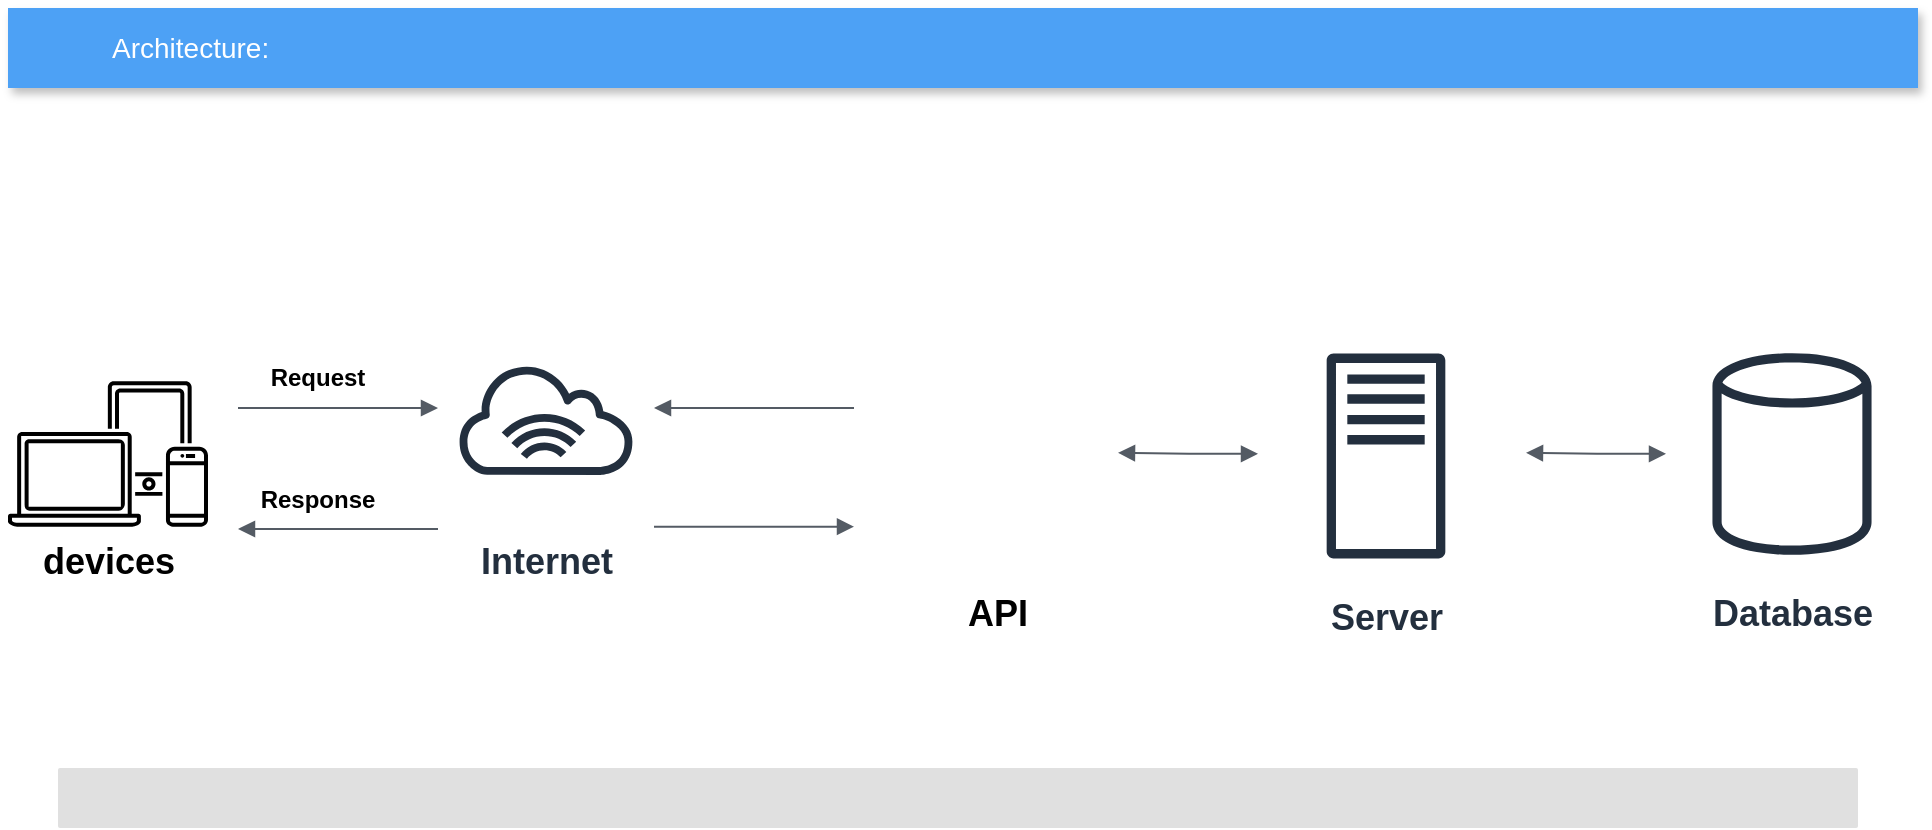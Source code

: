 <mxfile version="24.4.9" type="github">
  <diagram id="f106602c-feb2-e66a-4537-3a34d633f6aa" name="Page-1">
    <mxGraphModel dx="1687" dy="878" grid="1" gridSize="10" guides="1" tooltips="1" connect="0" arrows="0" fold="1" page="1" pageScale="1" pageWidth="1169" pageHeight="827" background="none" math="0" shadow="0">
      <root>
        <mxCell id="0" />
        <mxCell id="1" parent="0" />
        <mxCell id="2" value="Architecture:" style="fillColor=#4DA1F5;strokeColor=none;shadow=1;gradientColor=none;fontSize=14;align=left;spacingLeft=50;fontColor=#ffffff;html=1;" parent="1" vertex="1">
          <mxGeometry x="85" y="40" width="955" height="40" as="geometry" />
        </mxCell>
        <mxCell id="16" value="" style="rounded=1;absoluteArcSize=1;arcSize=2;html=1;strokeColor=none;gradientColor=none;shadow=0;dashed=0;strokeColor=none;fontSize=12;fontColor=#9E9E9E;align=left;verticalAlign=top;spacing=10;spacingTop=-4;fillColor=#E0E0E0;" parent="1" vertex="1">
          <mxGeometry x="110" y="420" width="900" height="30" as="geometry" />
        </mxCell>
        <mxCell id="06Qx79EfHbBE99kXD6pS-26" value="" style="edgeStyle=orthogonalEdgeStyle;html=1;endArrow=block;elbow=vertical;startArrow=block;startFill=1;endFill=1;strokeColor=#545B64;rounded=0;" edge="1" parent="1">
          <mxGeometry width="100" relative="1" as="geometry">
            <mxPoint x="640" y="262.41" as="sourcePoint" />
            <mxPoint x="710" y="262.91" as="targetPoint" />
          </mxGeometry>
        </mxCell>
        <mxCell id="06Qx79EfHbBE99kXD6pS-27" value="" style="edgeStyle=orthogonalEdgeStyle;html=1;endArrow=block;elbow=vertical;startArrow=none;endFill=1;strokeColor=#545B64;rounded=0;" edge="1" parent="1">
          <mxGeometry width="100" relative="1" as="geometry">
            <mxPoint x="200" y="240" as="sourcePoint" />
            <mxPoint x="300" y="240" as="targetPoint" />
          </mxGeometry>
        </mxCell>
        <mxCell id="06Qx79EfHbBE99kXD6pS-28" value="" style="edgeStyle=orthogonalEdgeStyle;html=1;endArrow=none;elbow=vertical;startArrow=block;startFill=1;strokeColor=#545B64;rounded=0;" edge="1" parent="1">
          <mxGeometry width="100" relative="1" as="geometry">
            <mxPoint x="200" y="300.5" as="sourcePoint" />
            <mxPoint x="300" y="300.5" as="targetPoint" />
          </mxGeometry>
        </mxCell>
        <mxCell id="06Qx79EfHbBE99kXD6pS-30" value="&lt;font style=&quot;font-size: 18px;&quot;&gt;&lt;b&gt;Database&lt;/b&gt;&lt;/font&gt;&lt;div style=&quot;font-size: 18px;&quot;&gt;&lt;br&gt;&lt;/div&gt;" style="sketch=0;outlineConnect=0;fontColor=#232F3E;gradientColor=none;strokeColor=#232F3E;fillColor=#ffffff;dashed=0;verticalLabelPosition=bottom;verticalAlign=top;align=center;html=1;fontSize=12;fontStyle=0;aspect=fixed;shape=mxgraph.aws4.resourceIcon;resIcon=mxgraph.aws4.generic_database;" vertex="1" parent="1">
          <mxGeometry x="914" y="200" width="126" height="126" as="geometry" />
        </mxCell>
        <mxCell id="06Qx79EfHbBE99kXD6pS-32" value="&lt;b style=&quot;font-size: 18px;&quot;&gt;&lt;font style=&quot;font-size: 18px;&quot;&gt;Server&lt;/font&gt;&lt;/b&gt;&lt;div style=&quot;font-size: 18px;&quot;&gt;&lt;br&gt;&lt;/div&gt;" style="sketch=0;outlineConnect=0;fontColor=#232F3E;gradientColor=none;strokeColor=#232F3E;fillColor=#ffffff;dashed=0;verticalLabelPosition=bottom;verticalAlign=top;align=center;html=1;fontSize=12;fontStyle=0;aspect=fixed;shape=mxgraph.aws4.resourceIcon;resIcon=mxgraph.aws4.traditional_server;" vertex="1" parent="1">
          <mxGeometry x="710" y="200" width="128" height="128" as="geometry" />
        </mxCell>
        <mxCell id="06Qx79EfHbBE99kXD6pS-33" value="&lt;font style=&quot;font-size: 18px;&quot;&gt;&lt;b&gt;Internet&lt;/b&gt;&lt;/font&gt;" style="sketch=0;outlineConnect=0;fontColor=#232F3E;gradientColor=none;strokeColor=#232F3E;fillColor=#ffffff;dashed=0;verticalLabelPosition=bottom;verticalAlign=top;align=center;html=1;fontSize=12;fontStyle=0;aspect=fixed;shape=mxgraph.aws4.resourceIcon;resIcon=mxgraph.aws4.internet_alt1;" vertex="1" parent="1">
          <mxGeometry x="300" y="191.5" width="108" height="108" as="geometry" />
        </mxCell>
        <mxCell id="06Qx79EfHbBE99kXD6pS-34" value="&lt;font color=&quot;#000000&quot; style=&quot;font-size: 18px;&quot;&gt;&lt;b&gt;devices&lt;/b&gt;&lt;/font&gt;" style="sketch=0;outlineConnect=0;gradientColor=none;fontColor=#545B64;strokeColor=none;fillColor=#000000;dashed=0;verticalLabelPosition=bottom;verticalAlign=top;align=center;html=1;fontSize=12;fontStyle=0;aspect=fixed;shape=mxgraph.aws4.illustration_devices;pointerEvents=1" vertex="1" parent="1">
          <mxGeometry x="85" y="226.5" width="100" height="73" as="geometry" />
        </mxCell>
        <mxCell id="06Qx79EfHbBE99kXD6pS-38" value="&lt;b&gt;Request&lt;/b&gt;" style="text;html=1;align=center;verticalAlign=middle;whiteSpace=wrap;rounded=0;" vertex="1" parent="1">
          <mxGeometry x="210" y="210" width="60" height="30" as="geometry" />
        </mxCell>
        <mxCell id="06Qx79EfHbBE99kXD6pS-39" value="&lt;b&gt;Response&lt;/b&gt;" style="text;html=1;align=center;verticalAlign=middle;whiteSpace=wrap;rounded=0;" vertex="1" parent="1">
          <mxGeometry x="210" y="270.5" width="60" height="30" as="geometry" />
        </mxCell>
        <mxCell id="06Qx79EfHbBE99kXD6pS-40" value="" style="edgeStyle=orthogonalEdgeStyle;html=1;endArrow=block;elbow=vertical;startArrow=block;startFill=1;endFill=1;strokeColor=#545B64;rounded=0;" edge="1" parent="1">
          <mxGeometry width="100" relative="1" as="geometry">
            <mxPoint x="844" y="262.41" as="sourcePoint" />
            <mxPoint x="914" y="262.91" as="targetPoint" />
          </mxGeometry>
        </mxCell>
        <mxCell id="06Qx79EfHbBE99kXD6pS-41" value="" style="edgeStyle=orthogonalEdgeStyle;html=1;endArrow=none;elbow=vertical;startArrow=block;startFill=1;strokeColor=#545B64;rounded=0;" edge="1" parent="1">
          <mxGeometry width="100" relative="1" as="geometry">
            <mxPoint x="408" y="240" as="sourcePoint" />
            <mxPoint x="508" y="240" as="targetPoint" />
          </mxGeometry>
        </mxCell>
        <mxCell id="06Qx79EfHbBE99kXD6pS-42" value="" style="edgeStyle=orthogonalEdgeStyle;html=1;endArrow=block;elbow=vertical;startArrow=none;endFill=1;strokeColor=#545B64;rounded=0;" edge="1" parent="1">
          <mxGeometry width="100" relative="1" as="geometry">
            <mxPoint x="408" y="299.32" as="sourcePoint" />
            <mxPoint x="508" y="299.32" as="targetPoint" />
          </mxGeometry>
        </mxCell>
        <mxCell id="06Qx79EfHbBE99kXD6pS-44" value="" style="shape=image;html=1;verticalAlign=top;verticalLabelPosition=bottom;labelBackgroundColor=#ffffff;imageAspect=0;aspect=fixed;image=https://cdn2.iconfinder.com/data/icons/essential-web-3/50/gear-innovation-process-setting-engine-128.png" vertex="1" parent="1">
          <mxGeometry x="530" y="210" width="99" height="99" as="geometry" />
        </mxCell>
        <mxCell id="06Qx79EfHbBE99kXD6pS-45" value="&lt;b&gt;&lt;font style=&quot;font-size: 18px;&quot;&gt;API&lt;/font&gt;&lt;/b&gt;" style="text;html=1;align=center;verticalAlign=middle;whiteSpace=wrap;rounded=0;" vertex="1" parent="1">
          <mxGeometry x="549.5" y="328" width="60" height="30" as="geometry" />
        </mxCell>
      </root>
    </mxGraphModel>
  </diagram>
</mxfile>
